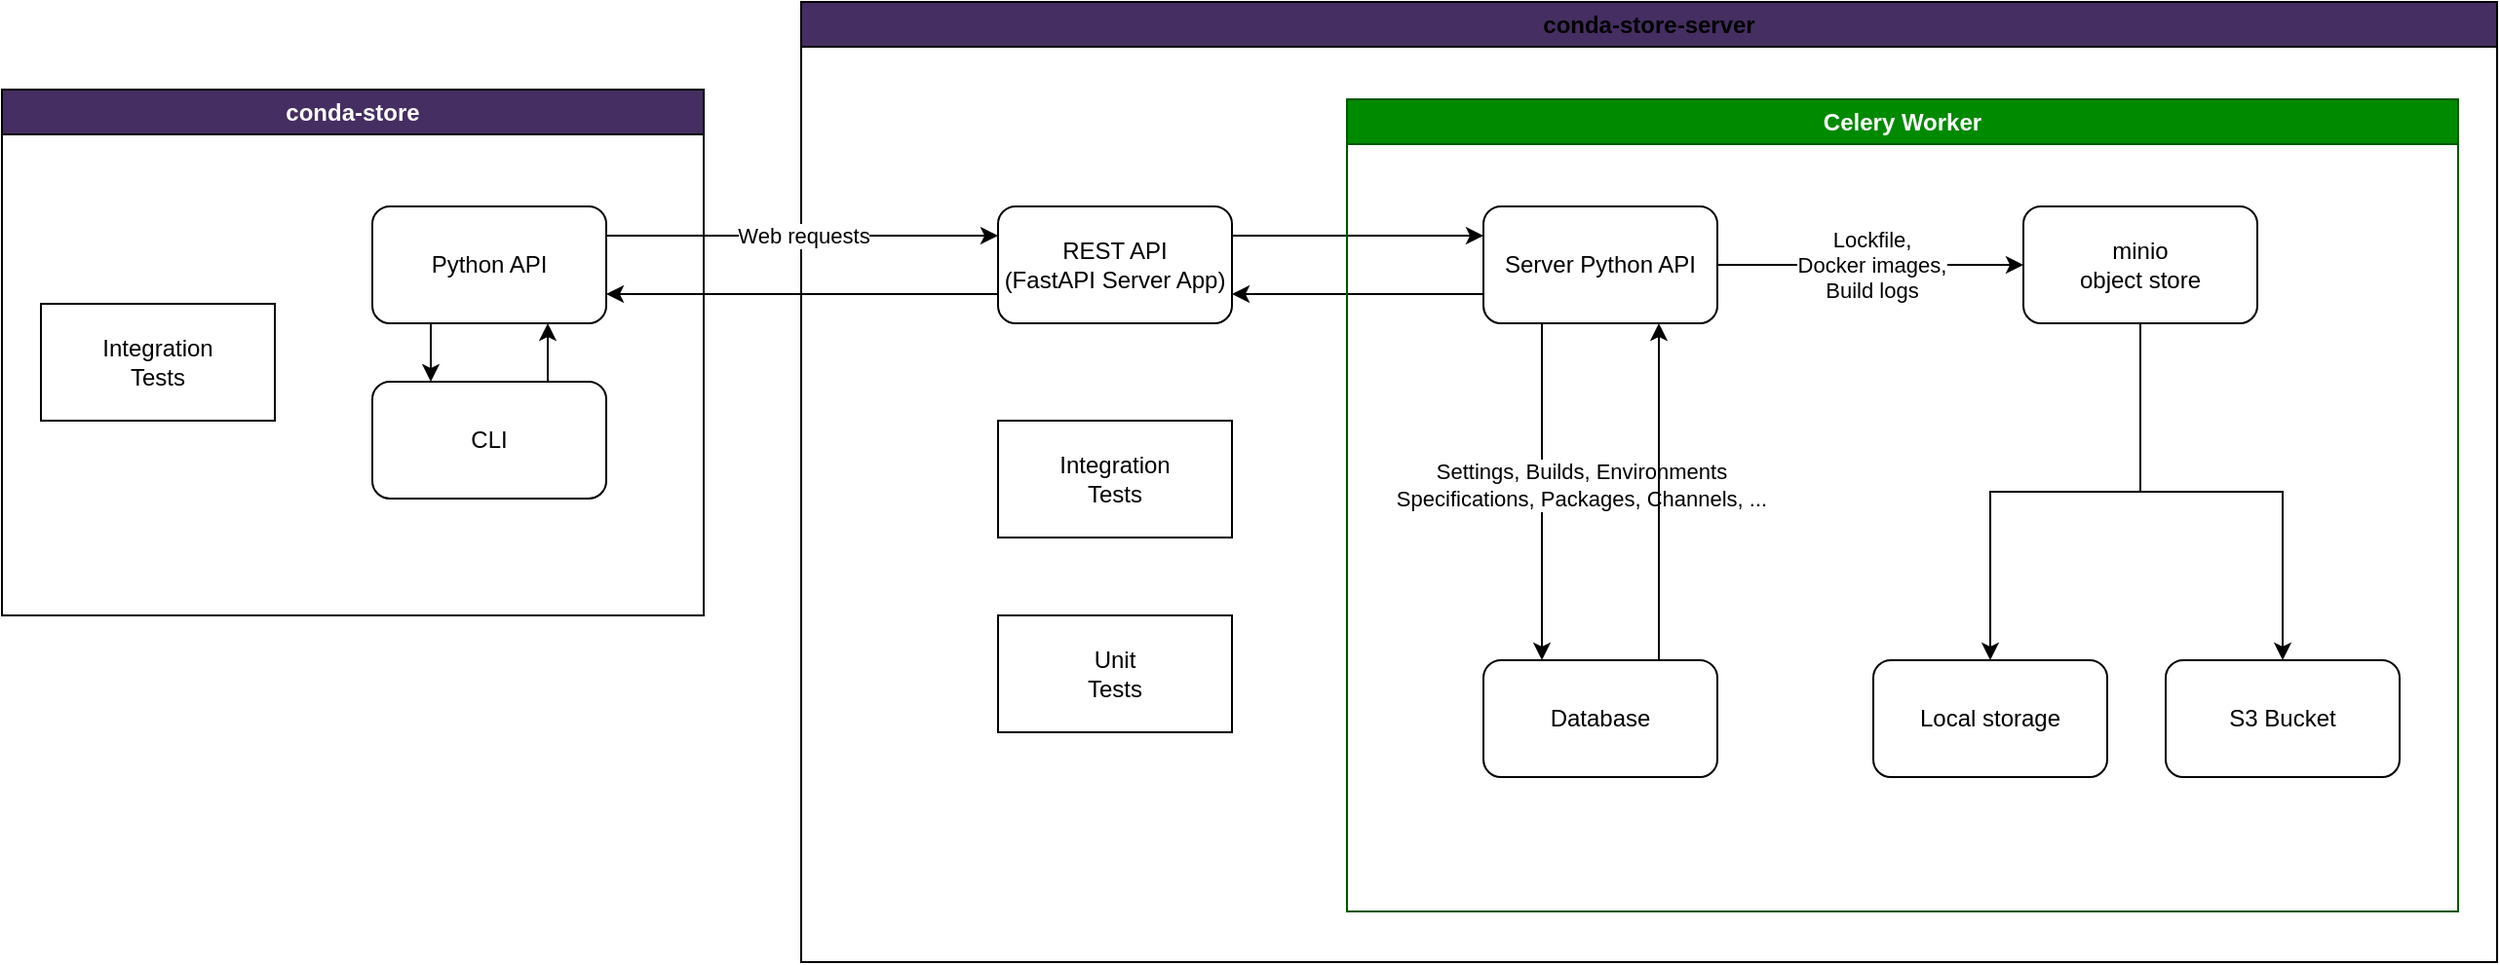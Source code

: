 <mxfile version="24.7.17">
  <diagram name="Page-1" id="Zd6lipVnDhVKCqFpEf9N">
    <mxGraphModel dx="1476" dy="1919" grid="1" gridSize="10" guides="1" tooltips="1" connect="1" arrows="1" fold="1" page="1" pageScale="1" pageWidth="850" pageHeight="1100" math="0" shadow="0">
      <root>
        <mxCell id="0" />
        <mxCell id="1" parent="0" />
        <mxCell id="jSxoteHV-lkyygiH3CWS-1" value="conda-store" style="swimlane;whiteSpace=wrap;html=1;fillColor=#452E61;fontColor=#ffffff;strokeColor=default;fillStyle=solid;swimlaneFillColor=default;" parent="1" vertex="1">
          <mxGeometry x="30" y="72" width="360" height="270" as="geometry" />
        </mxCell>
        <mxCell id="jSxoteHV-lkyygiH3CWS-6" style="edgeStyle=orthogonalEdgeStyle;rounded=0;orthogonalLoop=1;jettySize=auto;html=1;exitX=0.75;exitY=0;exitDx=0;exitDy=0;entryX=0.75;entryY=1;entryDx=0;entryDy=0;" parent="jSxoteHV-lkyygiH3CWS-1" source="jSxoteHV-lkyygiH3CWS-3" target="jSxoteHV-lkyygiH3CWS-4" edge="1">
          <mxGeometry relative="1" as="geometry" />
        </mxCell>
        <mxCell id="jSxoteHV-lkyygiH3CWS-3" value="CLI" style="rounded=1;whiteSpace=wrap;html=1;" parent="jSxoteHV-lkyygiH3CWS-1" vertex="1">
          <mxGeometry x="190" y="150" width="120" height="60" as="geometry" />
        </mxCell>
        <mxCell id="jSxoteHV-lkyygiH3CWS-7" style="edgeStyle=orthogonalEdgeStyle;rounded=0;orthogonalLoop=1;jettySize=auto;html=1;exitX=0.25;exitY=1;exitDx=0;exitDy=0;entryX=0.25;entryY=0;entryDx=0;entryDy=0;" parent="jSxoteHV-lkyygiH3CWS-1" source="jSxoteHV-lkyygiH3CWS-4" target="jSxoteHV-lkyygiH3CWS-3" edge="1">
          <mxGeometry relative="1" as="geometry" />
        </mxCell>
        <mxCell id="jSxoteHV-lkyygiH3CWS-4" value="Python API" style="rounded=1;whiteSpace=wrap;html=1;" parent="jSxoteHV-lkyygiH3CWS-1" vertex="1">
          <mxGeometry x="190" y="60" width="120" height="60" as="geometry" />
        </mxCell>
        <mxCell id="jSxoteHV-lkyygiH3CWS-5" value="Integration&lt;br&gt;Tests" style="rounded=0;whiteSpace=wrap;html=1;" parent="jSxoteHV-lkyygiH3CWS-1" vertex="1">
          <mxGeometry x="20" y="110" width="120" height="60" as="geometry" />
        </mxCell>
        <mxCell id="jSxoteHV-lkyygiH3CWS-2" value="conda-store-server" style="swimlane;whiteSpace=wrap;html=1;fillStyle=solid;fillColor=#452E61;swimlaneFillColor=default;" parent="1" vertex="1">
          <mxGeometry x="440" y="27" width="870" height="493" as="geometry" />
        </mxCell>
        <mxCell id="jSxoteHV-lkyygiH3CWS-33" style="edgeStyle=orthogonalEdgeStyle;rounded=0;orthogonalLoop=1;jettySize=auto;html=1;exitX=1;exitY=0.25;exitDx=0;exitDy=0;entryX=0;entryY=0.25;entryDx=0;entryDy=0;" parent="jSxoteHV-lkyygiH3CWS-2" source="jSxoteHV-lkyygiH3CWS-9" target="jSxoteHV-lkyygiH3CWS-10" edge="1">
          <mxGeometry relative="1" as="geometry" />
        </mxCell>
        <mxCell id="jSxoteHV-lkyygiH3CWS-9" value="REST API&lt;br&gt;(FastAPI Server App)" style="rounded=1;whiteSpace=wrap;html=1;" parent="jSxoteHV-lkyygiH3CWS-2" vertex="1">
          <mxGeometry x="101" y="105" width="120" height="60" as="geometry" />
        </mxCell>
        <mxCell id="jSxoteHV-lkyygiH3CWS-34" style="edgeStyle=orthogonalEdgeStyle;rounded=0;orthogonalLoop=1;jettySize=auto;html=1;exitX=0;exitY=0.75;exitDx=0;exitDy=0;entryX=1;entryY=0.75;entryDx=0;entryDy=0;" parent="jSxoteHV-lkyygiH3CWS-2" source="jSxoteHV-lkyygiH3CWS-10" target="jSxoteHV-lkyygiH3CWS-9" edge="1">
          <mxGeometry relative="1" as="geometry" />
        </mxCell>
        <mxCell id="jSxoteHV-lkyygiH3CWS-31" value="Celery Worker" style="swimlane;whiteSpace=wrap;html=1;fillColor=#008a00;fontColor=#ffffff;strokeColor=#005700;swimlaneFillColor=none;" parent="jSxoteHV-lkyygiH3CWS-2" vertex="1">
          <mxGeometry x="280" y="50" width="570" height="417" as="geometry" />
        </mxCell>
        <mxCell id="jSxoteHV-lkyygiH3CWS-19" style="edgeStyle=orthogonalEdgeStyle;rounded=0;orthogonalLoop=1;jettySize=auto;html=1;exitX=0.25;exitY=1;exitDx=0;exitDy=0;entryX=0.25;entryY=0;entryDx=0;entryDy=0;" parent="jSxoteHV-lkyygiH3CWS-31" source="jSxoteHV-lkyygiH3CWS-10" target="jSxoteHV-lkyygiH3CWS-14" edge="1">
          <mxGeometry relative="1" as="geometry" />
        </mxCell>
        <mxCell id="jSxoteHV-lkyygiH3CWS-30" value="Settings, Builds, Environments&lt;br&gt;Specifications, Packages, Channels, ..." style="edgeLabel;html=1;align=center;verticalAlign=middle;resizable=0;points=[];" parent="jSxoteHV-lkyygiH3CWS-19" vertex="1" connectable="0">
          <mxGeometry x="-0.039" y="-1" relative="1" as="geometry">
            <mxPoint x="21" as="offset" />
          </mxGeometry>
        </mxCell>
        <mxCell id="jSxoteHV-lkyygiH3CWS-22" value="Lockfile,&lt;br&gt;Docker images,&lt;div&gt;Build logs&lt;/div&gt;" style="edgeStyle=orthogonalEdgeStyle;rounded=0;orthogonalLoop=1;jettySize=auto;html=1;exitX=1;exitY=0.5;exitDx=0;exitDy=0;entryX=0;entryY=0.5;entryDx=0;entryDy=0;" parent="jSxoteHV-lkyygiH3CWS-31" source="jSxoteHV-lkyygiH3CWS-10" target="jSxoteHV-lkyygiH3CWS-15" edge="1">
          <mxGeometry relative="1" as="geometry" />
        </mxCell>
        <mxCell id="jSxoteHV-lkyygiH3CWS-10" value="Server Python API" style="rounded=1;whiteSpace=wrap;html=1;" parent="jSxoteHV-lkyygiH3CWS-31" vertex="1">
          <mxGeometry x="70" y="55" width="120" height="60" as="geometry" />
        </mxCell>
        <mxCell id="jSxoteHV-lkyygiH3CWS-20" style="edgeStyle=orthogonalEdgeStyle;rounded=0;orthogonalLoop=1;jettySize=auto;html=1;exitX=0.75;exitY=0;exitDx=0;exitDy=0;entryX=0.75;entryY=1;entryDx=0;entryDy=0;" parent="jSxoteHV-lkyygiH3CWS-31" source="jSxoteHV-lkyygiH3CWS-14" target="jSxoteHV-lkyygiH3CWS-10" edge="1">
          <mxGeometry relative="1" as="geometry" />
        </mxCell>
        <mxCell id="jSxoteHV-lkyygiH3CWS-14" value="Database&lt;span style=&quot;color: rgba(0, 0, 0, 0); font-family: monospace; font-size: 0px; text-align: start; text-wrap: nowrap;&quot;&gt;%3CmxGraphModel%3E%3Croot%3E%3CmxCell%20id%3D%220%22%2F%3E%3CmxCell%20id%3D%221%22%20parent%3D%220%22%2F%3E%3CmxCell%20id%3D%222%22%20value%3D%22REST%20API%22%20style%3D%22rounded%3D1%3BwhiteSpace%3Dwrap%3Bhtml%3D1%3B%22%20vertex%3D%221%22%20parent%3D%221%22%3E%3CmxGeometry%20x%3D%22520%22%20y%3D%22170%22%20width%3D%22120%22%20height%3D%2260%22%20as%3D%22geometry%22%2F%3E%3C%2FmxCell%3E%3C%2Froot%3E%3C%2FmxGraphModel%3E&lt;/span&gt;" style="rounded=1;whiteSpace=wrap;html=1;" parent="jSxoteHV-lkyygiH3CWS-31" vertex="1">
          <mxGeometry x="70" y="288" width="120" height="60" as="geometry" />
        </mxCell>
        <mxCell id="jSxoteHV-lkyygiH3CWS-25" style="edgeStyle=orthogonalEdgeStyle;rounded=0;orthogonalLoop=1;jettySize=auto;html=1;" parent="jSxoteHV-lkyygiH3CWS-31" source="jSxoteHV-lkyygiH3CWS-15" target="jSxoteHV-lkyygiH3CWS-23" edge="1">
          <mxGeometry relative="1" as="geometry" />
        </mxCell>
        <mxCell id="jSxoteHV-lkyygiH3CWS-26" style="edgeStyle=orthogonalEdgeStyle;rounded=0;orthogonalLoop=1;jettySize=auto;html=1;entryX=0.5;entryY=0;entryDx=0;entryDy=0;" parent="jSxoteHV-lkyygiH3CWS-31" source="jSxoteHV-lkyygiH3CWS-15" target="jSxoteHV-lkyygiH3CWS-24" edge="1">
          <mxGeometry relative="1" as="geometry" />
        </mxCell>
        <mxCell id="jSxoteHV-lkyygiH3CWS-15" value="minio&lt;br&gt;object store" style="rounded=1;whiteSpace=wrap;html=1;" parent="jSxoteHV-lkyygiH3CWS-31" vertex="1">
          <mxGeometry x="347" y="55" width="120" height="60" as="geometry" />
        </mxCell>
        <mxCell id="jSxoteHV-lkyygiH3CWS-23" value="Local storage" style="rounded=1;whiteSpace=wrap;html=1;" parent="jSxoteHV-lkyygiH3CWS-31" vertex="1">
          <mxGeometry x="270" y="288" width="120" height="60" as="geometry" />
        </mxCell>
        <mxCell id="jSxoteHV-lkyygiH3CWS-24" value="S3 Bucket" style="rounded=1;whiteSpace=wrap;html=1;" parent="jSxoteHV-lkyygiH3CWS-31" vertex="1">
          <mxGeometry x="420" y="288" width="120" height="60" as="geometry" />
        </mxCell>
        <mxCell id="D4e0CVNdSUlWR1ulKGKl-1" value="Integration&lt;br&gt;Tests" style="rounded=0;whiteSpace=wrap;html=1;" vertex="1" parent="jSxoteHV-lkyygiH3CWS-2">
          <mxGeometry x="101" y="215" width="120" height="60" as="geometry" />
        </mxCell>
        <mxCell id="D4e0CVNdSUlWR1ulKGKl-2" value="Unit&lt;br&gt;Tests" style="rounded=0;whiteSpace=wrap;html=1;" vertex="1" parent="jSxoteHV-lkyygiH3CWS-2">
          <mxGeometry x="101" y="315" width="120" height="60" as="geometry" />
        </mxCell>
        <mxCell id="jSxoteHV-lkyygiH3CWS-12" value="Web requests" style="edgeStyle=orthogonalEdgeStyle;rounded=0;orthogonalLoop=1;jettySize=auto;html=1;exitX=1;exitY=0.25;exitDx=0;exitDy=0;entryX=0;entryY=0.25;entryDx=0;entryDy=0;" parent="1" source="jSxoteHV-lkyygiH3CWS-4" target="jSxoteHV-lkyygiH3CWS-9" edge="1">
          <mxGeometry relative="1" as="geometry" />
        </mxCell>
        <mxCell id="jSxoteHV-lkyygiH3CWS-13" style="edgeStyle=orthogonalEdgeStyle;rounded=0;orthogonalLoop=1;jettySize=auto;html=1;exitX=0;exitY=0.75;exitDx=0;exitDy=0;entryX=1;entryY=0.75;entryDx=0;entryDy=0;" parent="1" source="jSxoteHV-lkyygiH3CWS-9" target="jSxoteHV-lkyygiH3CWS-4" edge="1">
          <mxGeometry relative="1" as="geometry" />
        </mxCell>
      </root>
    </mxGraphModel>
  </diagram>
</mxfile>
